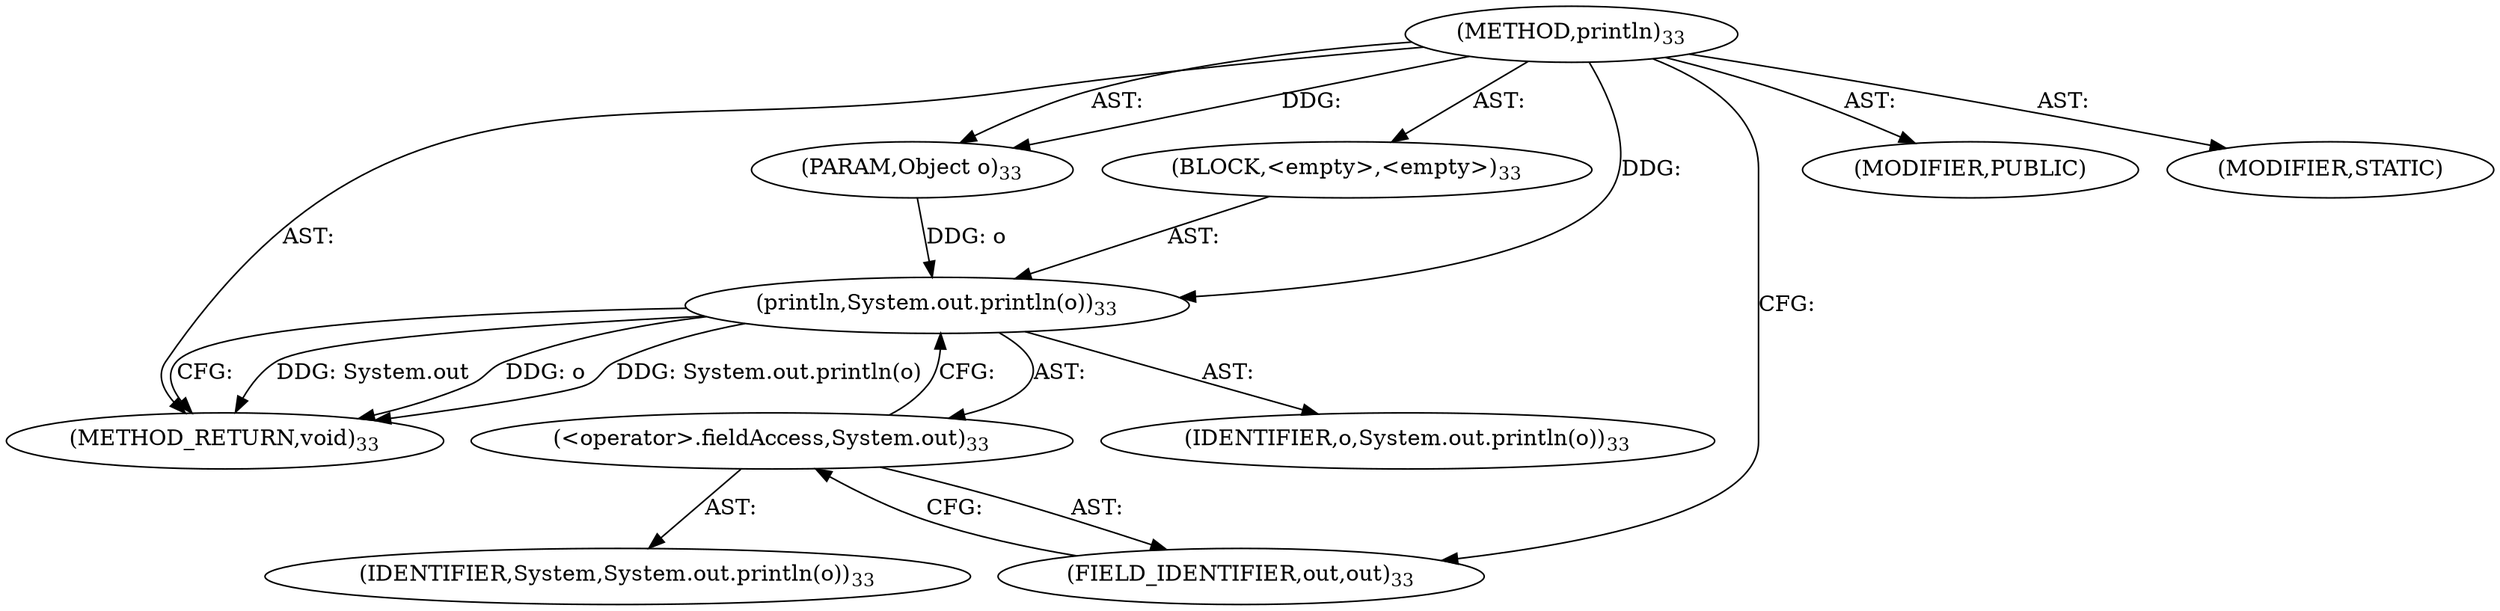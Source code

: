 digraph "println" {  
"156" [label = <(METHOD,println)<SUB>33</SUB>> ]
"157" [label = <(PARAM,Object o)<SUB>33</SUB>> ]
"158" [label = <(BLOCK,&lt;empty&gt;,&lt;empty&gt;)<SUB>33</SUB>> ]
"159" [label = <(println,System.out.println(o))<SUB>33</SUB>> ]
"160" [label = <(&lt;operator&gt;.fieldAccess,System.out)<SUB>33</SUB>> ]
"161" [label = <(IDENTIFIER,System,System.out.println(o))<SUB>33</SUB>> ]
"162" [label = <(FIELD_IDENTIFIER,out,out)<SUB>33</SUB>> ]
"163" [label = <(IDENTIFIER,o,System.out.println(o))<SUB>33</SUB>> ]
"164" [label = <(MODIFIER,PUBLIC)> ]
"165" [label = <(MODIFIER,STATIC)> ]
"166" [label = <(METHOD_RETURN,void)<SUB>33</SUB>> ]
  "156" -> "157"  [ label = "AST: "] 
  "156" -> "158"  [ label = "AST: "] 
  "156" -> "164"  [ label = "AST: "] 
  "156" -> "165"  [ label = "AST: "] 
  "156" -> "166"  [ label = "AST: "] 
  "158" -> "159"  [ label = "AST: "] 
  "159" -> "160"  [ label = "AST: "] 
  "159" -> "163"  [ label = "AST: "] 
  "160" -> "161"  [ label = "AST: "] 
  "160" -> "162"  [ label = "AST: "] 
  "159" -> "166"  [ label = "CFG: "] 
  "160" -> "159"  [ label = "CFG: "] 
  "162" -> "160"  [ label = "CFG: "] 
  "156" -> "162"  [ label = "CFG: "] 
  "159" -> "166"  [ label = "DDG: System.out"] 
  "159" -> "166"  [ label = "DDG: o"] 
  "159" -> "166"  [ label = "DDG: System.out.println(o)"] 
  "156" -> "157"  [ label = "DDG: "] 
  "157" -> "159"  [ label = "DDG: o"] 
  "156" -> "159"  [ label = "DDG: "] 
}
